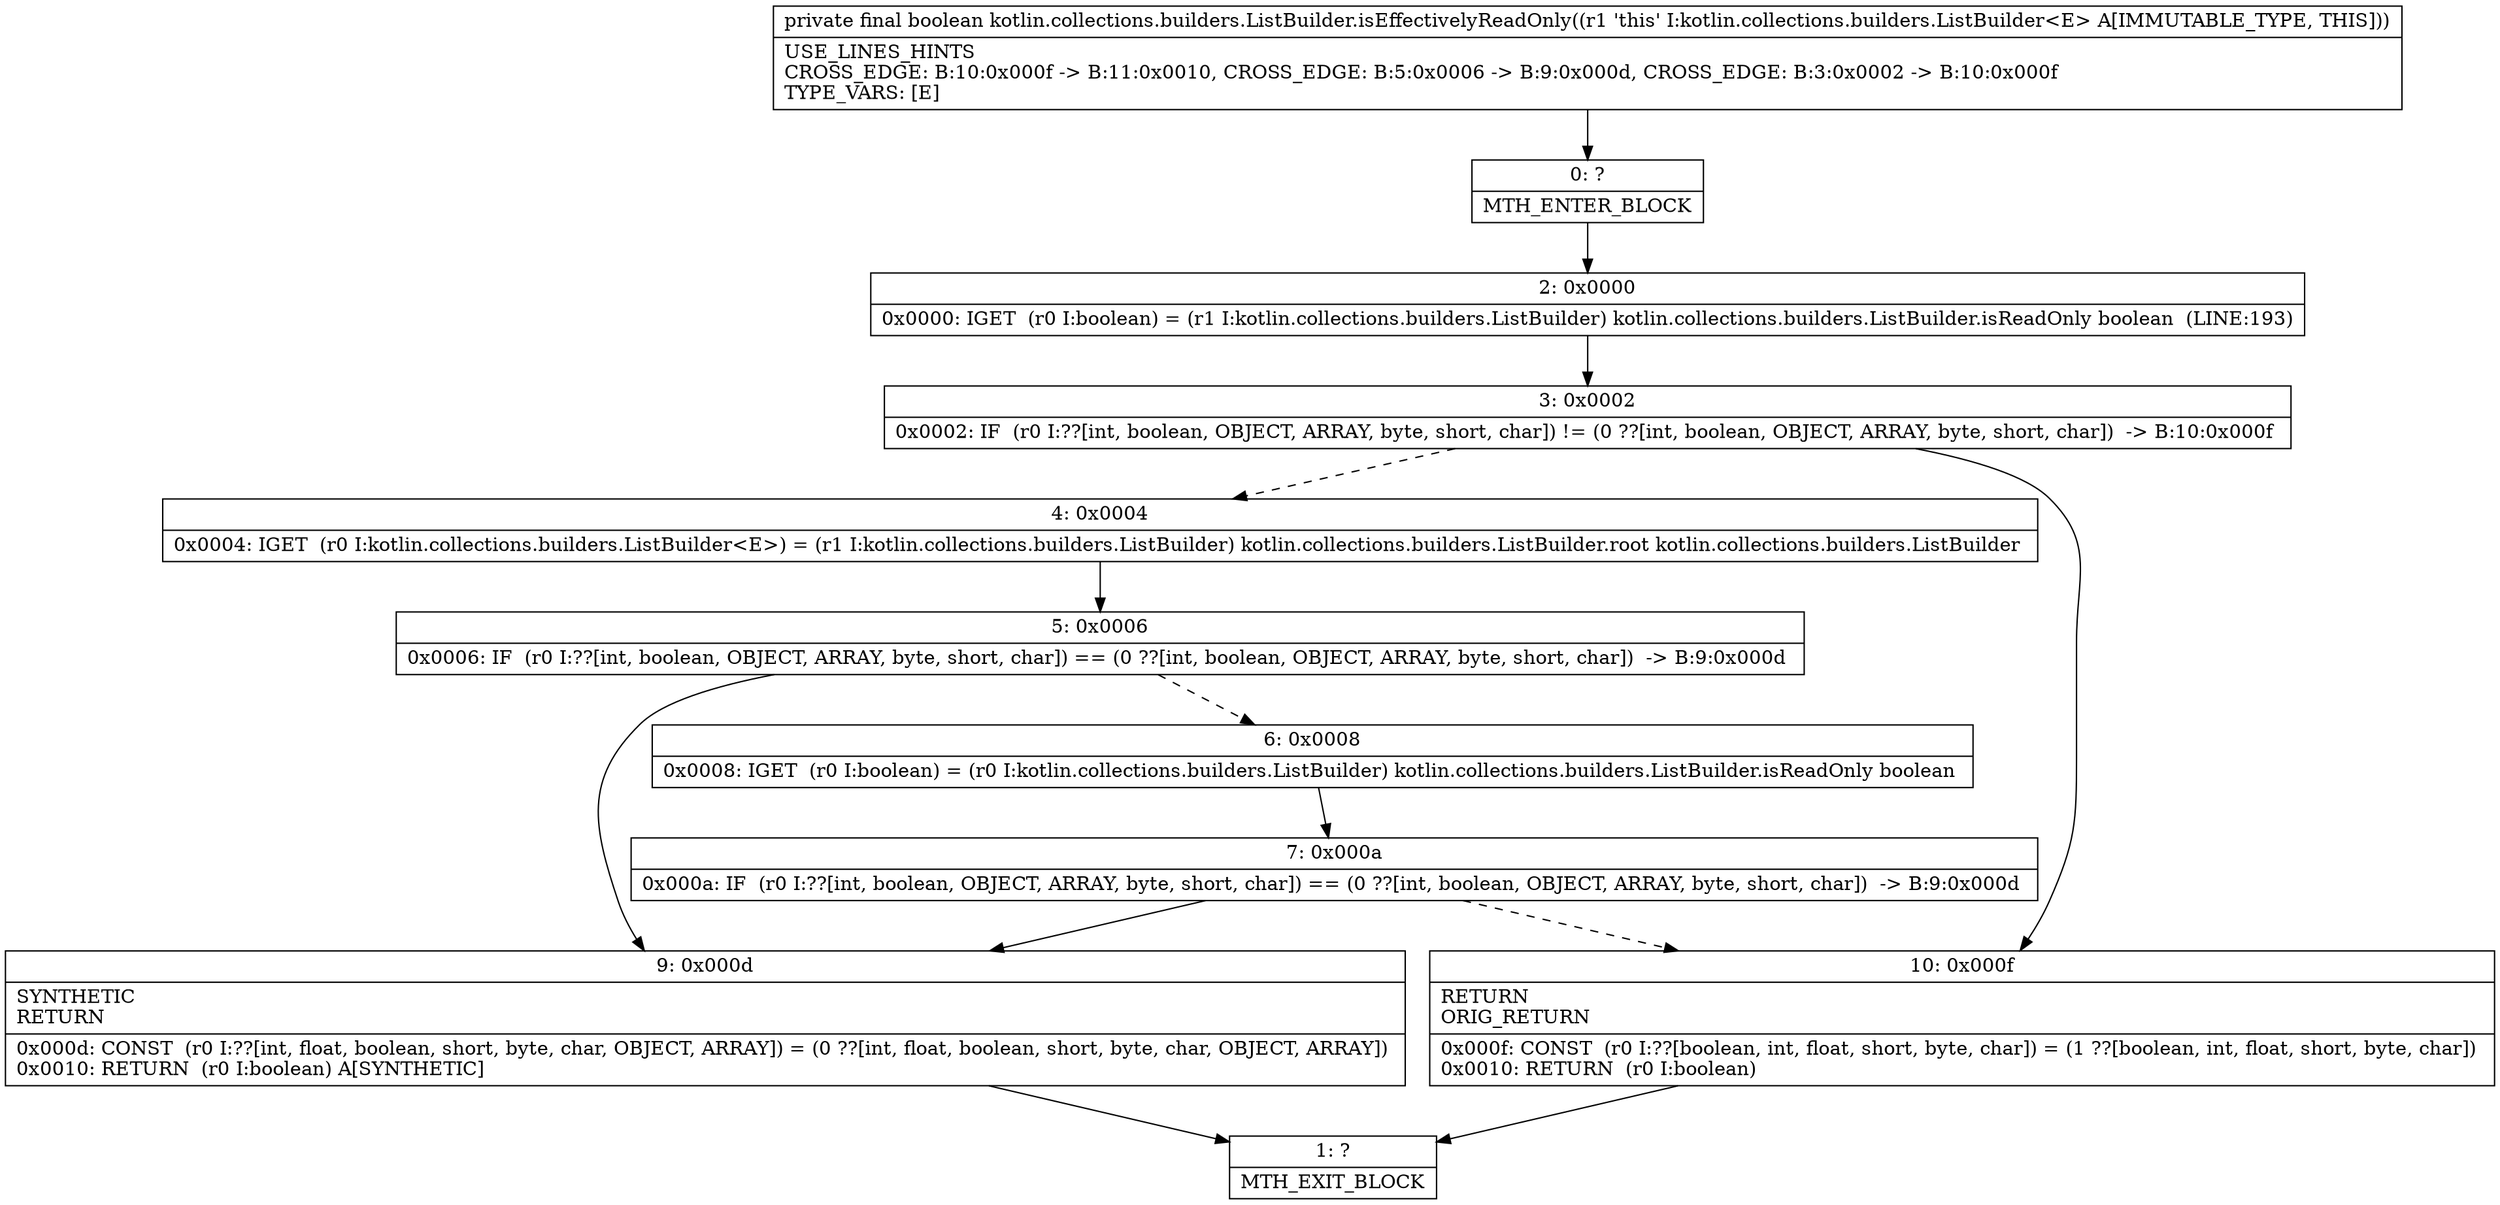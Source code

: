 digraph "CFG forkotlin.collections.builders.ListBuilder.isEffectivelyReadOnly()Z" {
Node_0 [shape=record,label="{0\:\ ?|MTH_ENTER_BLOCK\l}"];
Node_2 [shape=record,label="{2\:\ 0x0000|0x0000: IGET  (r0 I:boolean) = (r1 I:kotlin.collections.builders.ListBuilder) kotlin.collections.builders.ListBuilder.isReadOnly boolean  (LINE:193)\l}"];
Node_3 [shape=record,label="{3\:\ 0x0002|0x0002: IF  (r0 I:??[int, boolean, OBJECT, ARRAY, byte, short, char]) != (0 ??[int, boolean, OBJECT, ARRAY, byte, short, char])  \-\> B:10:0x000f \l}"];
Node_4 [shape=record,label="{4\:\ 0x0004|0x0004: IGET  (r0 I:kotlin.collections.builders.ListBuilder\<E\>) = (r1 I:kotlin.collections.builders.ListBuilder) kotlin.collections.builders.ListBuilder.root kotlin.collections.builders.ListBuilder \l}"];
Node_5 [shape=record,label="{5\:\ 0x0006|0x0006: IF  (r0 I:??[int, boolean, OBJECT, ARRAY, byte, short, char]) == (0 ??[int, boolean, OBJECT, ARRAY, byte, short, char])  \-\> B:9:0x000d \l}"];
Node_6 [shape=record,label="{6\:\ 0x0008|0x0008: IGET  (r0 I:boolean) = (r0 I:kotlin.collections.builders.ListBuilder) kotlin.collections.builders.ListBuilder.isReadOnly boolean \l}"];
Node_7 [shape=record,label="{7\:\ 0x000a|0x000a: IF  (r0 I:??[int, boolean, OBJECT, ARRAY, byte, short, char]) == (0 ??[int, boolean, OBJECT, ARRAY, byte, short, char])  \-\> B:9:0x000d \l}"];
Node_9 [shape=record,label="{9\:\ 0x000d|SYNTHETIC\lRETURN\l|0x000d: CONST  (r0 I:??[int, float, boolean, short, byte, char, OBJECT, ARRAY]) = (0 ??[int, float, boolean, short, byte, char, OBJECT, ARRAY]) \l0x0010: RETURN  (r0 I:boolean) A[SYNTHETIC]\l}"];
Node_1 [shape=record,label="{1\:\ ?|MTH_EXIT_BLOCK\l}"];
Node_10 [shape=record,label="{10\:\ 0x000f|RETURN\lORIG_RETURN\l|0x000f: CONST  (r0 I:??[boolean, int, float, short, byte, char]) = (1 ??[boolean, int, float, short, byte, char]) \l0x0010: RETURN  (r0 I:boolean) \l}"];
MethodNode[shape=record,label="{private final boolean kotlin.collections.builders.ListBuilder.isEffectivelyReadOnly((r1 'this' I:kotlin.collections.builders.ListBuilder\<E\> A[IMMUTABLE_TYPE, THIS]))  | USE_LINES_HINTS\lCROSS_EDGE: B:10:0x000f \-\> B:11:0x0010, CROSS_EDGE: B:5:0x0006 \-\> B:9:0x000d, CROSS_EDGE: B:3:0x0002 \-\> B:10:0x000f\lTYPE_VARS: [E]\l}"];
MethodNode -> Node_0;Node_0 -> Node_2;
Node_2 -> Node_3;
Node_3 -> Node_4[style=dashed];
Node_3 -> Node_10;
Node_4 -> Node_5;
Node_5 -> Node_6[style=dashed];
Node_5 -> Node_9;
Node_6 -> Node_7;
Node_7 -> Node_9;
Node_7 -> Node_10[style=dashed];
Node_9 -> Node_1;
Node_10 -> Node_1;
}


